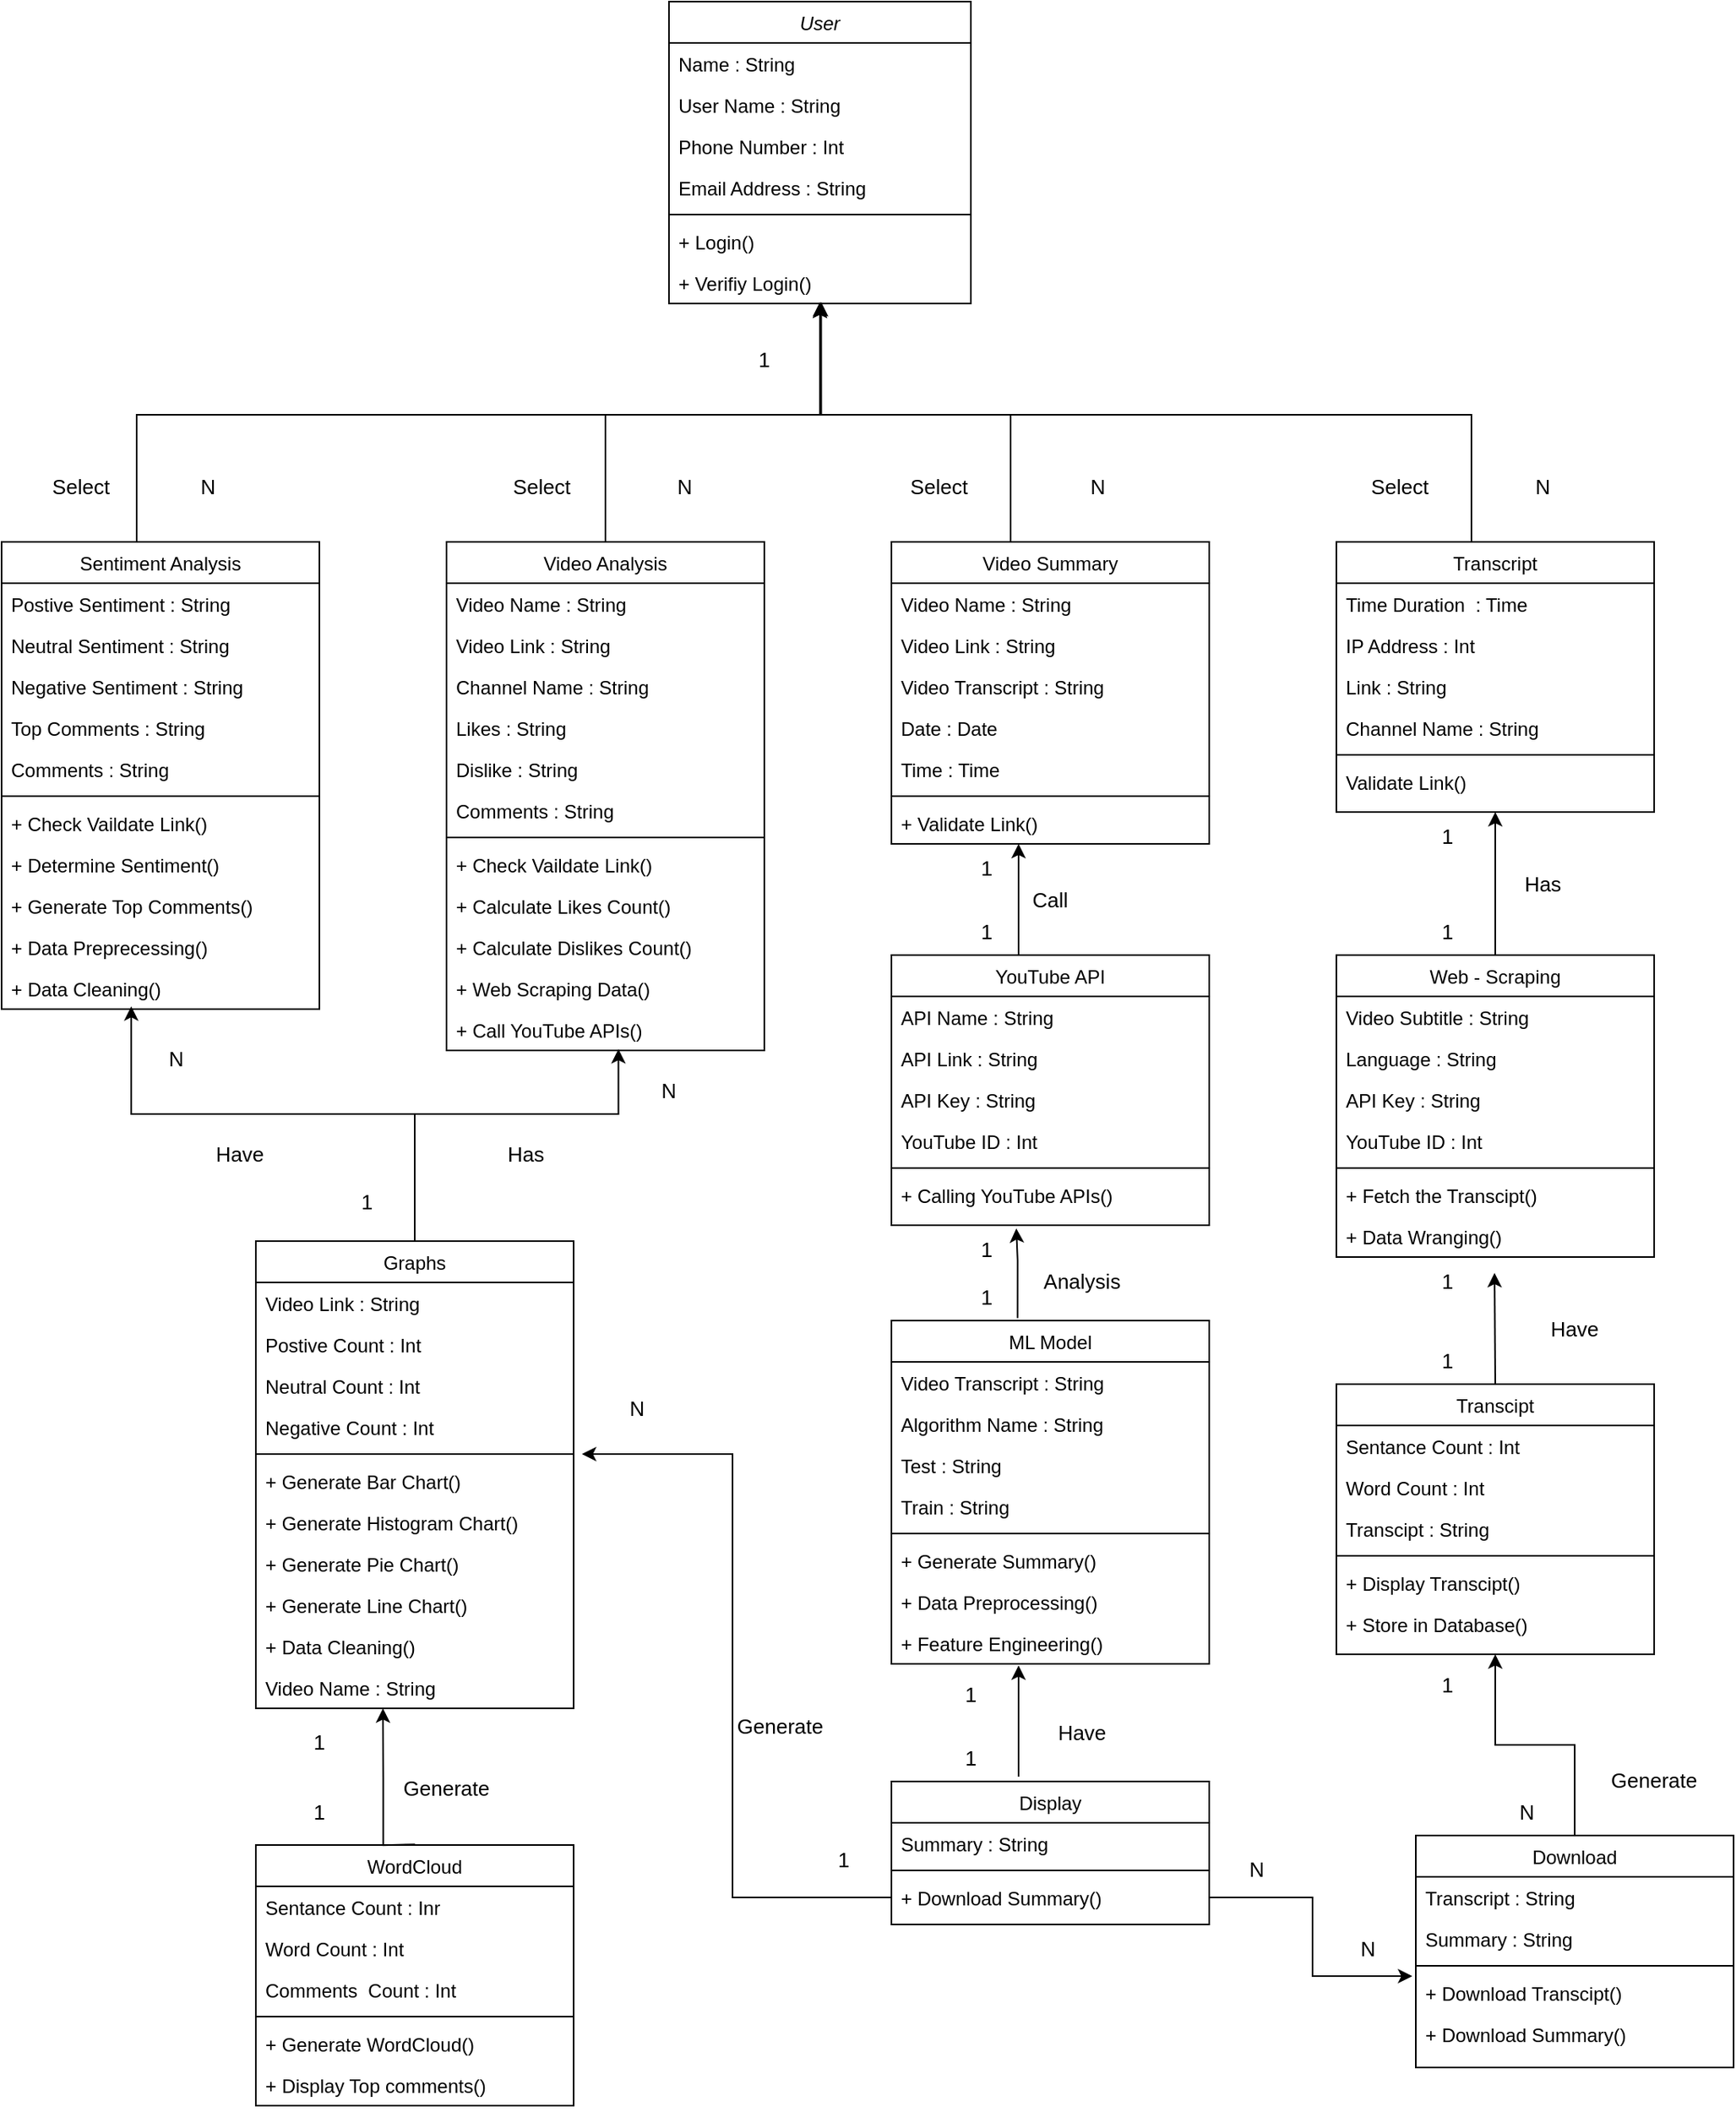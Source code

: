 <mxfile version="22.0.3" type="device">
  <diagram id="C5RBs43oDa-KdzZeNtuy" name="Page-1">
    <mxGraphModel dx="3160" dy="1380" grid="1" gridSize="10" guides="1" tooltips="1" connect="1" arrows="1" fold="1" page="1" pageScale="1" pageWidth="827" pageHeight="1169" math="0" shadow="0">
      <root>
        <mxCell id="WIyWlLk6GJQsqaUBKTNV-0" />
        <mxCell id="WIyWlLk6GJQsqaUBKTNV-1" parent="WIyWlLk6GJQsqaUBKTNV-0" />
        <mxCell id="zkfFHV4jXpPFQw0GAbJ--0" value="User" style="swimlane;fontStyle=2;align=center;verticalAlign=top;childLayout=stackLayout;horizontal=1;startSize=26;horizontalStack=0;resizeParent=1;resizeLast=0;collapsible=1;marginBottom=0;rounded=0;shadow=0;strokeWidth=1;" parent="WIyWlLk6GJQsqaUBKTNV-1" vertex="1">
          <mxGeometry x="300" y="60" width="190" height="190" as="geometry">
            <mxRectangle x="230" y="140" width="160" height="26" as="alternateBounds" />
          </mxGeometry>
        </mxCell>
        <mxCell id="zkfFHV4jXpPFQw0GAbJ--1" value="Name : String" style="text;align=left;verticalAlign=top;spacingLeft=4;spacingRight=4;overflow=hidden;rotatable=0;points=[[0,0.5],[1,0.5]];portConstraint=eastwest;" parent="zkfFHV4jXpPFQw0GAbJ--0" vertex="1">
          <mxGeometry y="26" width="190" height="26" as="geometry" />
        </mxCell>
        <mxCell id="ZAYWfPUHeEwKctY-oBS9-2" value="User Name : String" style="text;align=left;verticalAlign=top;spacingLeft=4;spacingRight=4;overflow=hidden;rotatable=0;points=[[0,0.5],[1,0.5]];portConstraint=eastwest;rounded=0;shadow=0;html=0;" vertex="1" parent="zkfFHV4jXpPFQw0GAbJ--0">
          <mxGeometry y="52" width="190" height="26" as="geometry" />
        </mxCell>
        <mxCell id="zkfFHV4jXpPFQw0GAbJ--2" value="Phone Number : Int" style="text;align=left;verticalAlign=top;spacingLeft=4;spacingRight=4;overflow=hidden;rotatable=0;points=[[0,0.5],[1,0.5]];portConstraint=eastwest;rounded=0;shadow=0;html=0;" parent="zkfFHV4jXpPFQw0GAbJ--0" vertex="1">
          <mxGeometry y="78" width="190" height="26" as="geometry" />
        </mxCell>
        <mxCell id="zkfFHV4jXpPFQw0GAbJ--3" value="Email Address : String" style="text;align=left;verticalAlign=top;spacingLeft=4;spacingRight=4;overflow=hidden;rotatable=0;points=[[0,0.5],[1,0.5]];portConstraint=eastwest;rounded=0;shadow=0;html=0;" parent="zkfFHV4jXpPFQw0GAbJ--0" vertex="1">
          <mxGeometry y="104" width="190" height="26" as="geometry" />
        </mxCell>
        <mxCell id="zkfFHV4jXpPFQw0GAbJ--4" value="" style="line;html=1;strokeWidth=1;align=left;verticalAlign=middle;spacingTop=-1;spacingLeft=3;spacingRight=3;rotatable=0;labelPosition=right;points=[];portConstraint=eastwest;" parent="zkfFHV4jXpPFQw0GAbJ--0" vertex="1">
          <mxGeometry y="130" width="190" height="8" as="geometry" />
        </mxCell>
        <mxCell id="ZAYWfPUHeEwKctY-oBS9-11" value="+ Login()" style="text;align=left;verticalAlign=top;spacingLeft=4;spacingRight=4;overflow=hidden;rotatable=0;points=[[0,0.5],[1,0.5]];portConstraint=eastwest;" vertex="1" parent="zkfFHV4jXpPFQw0GAbJ--0">
          <mxGeometry y="138" width="190" height="26" as="geometry" />
        </mxCell>
        <mxCell id="ZAYWfPUHeEwKctY-oBS9-12" value="+ Verifiy Login()" style="text;align=left;verticalAlign=top;spacingLeft=4;spacingRight=4;overflow=hidden;rotatable=0;points=[[0,0.5],[1,0.5]];portConstraint=eastwest;" vertex="1" parent="zkfFHV4jXpPFQw0GAbJ--0">
          <mxGeometry y="164" width="190" height="26" as="geometry" />
        </mxCell>
        <mxCell id="zkfFHV4jXpPFQw0GAbJ--6" value="Sentiment Analysis" style="swimlane;fontStyle=0;align=center;verticalAlign=top;childLayout=stackLayout;horizontal=1;startSize=26;horizontalStack=0;resizeParent=1;resizeLast=0;collapsible=1;marginBottom=0;rounded=0;shadow=0;strokeWidth=1;" parent="WIyWlLk6GJQsqaUBKTNV-1" vertex="1">
          <mxGeometry x="-120" y="400" width="200" height="294" as="geometry">
            <mxRectangle x="130" y="380" width="160" height="26" as="alternateBounds" />
          </mxGeometry>
        </mxCell>
        <mxCell id="zkfFHV4jXpPFQw0GAbJ--7" value="Postive Sentiment : String" style="text;align=left;verticalAlign=top;spacingLeft=4;spacingRight=4;overflow=hidden;rotatable=0;points=[[0,0.5],[1,0.5]];portConstraint=eastwest;" parent="zkfFHV4jXpPFQw0GAbJ--6" vertex="1">
          <mxGeometry y="26" width="200" height="26" as="geometry" />
        </mxCell>
        <mxCell id="zkfFHV4jXpPFQw0GAbJ--8" value="Neutral Sentiment : String" style="text;align=left;verticalAlign=top;spacingLeft=4;spacingRight=4;overflow=hidden;rotatable=0;points=[[0,0.5],[1,0.5]];portConstraint=eastwest;rounded=0;shadow=0;html=0;" parent="zkfFHV4jXpPFQw0GAbJ--6" vertex="1">
          <mxGeometry y="52" width="200" height="26" as="geometry" />
        </mxCell>
        <mxCell id="ZAYWfPUHeEwKctY-oBS9-28" value="Negative Sentiment : String" style="text;align=left;verticalAlign=top;spacingLeft=4;spacingRight=4;overflow=hidden;rotatable=0;points=[[0,0.5],[1,0.5]];portConstraint=eastwest;rounded=0;shadow=0;html=0;" vertex="1" parent="zkfFHV4jXpPFQw0GAbJ--6">
          <mxGeometry y="78" width="200" height="26" as="geometry" />
        </mxCell>
        <mxCell id="ZAYWfPUHeEwKctY-oBS9-29" value="Top Comments : String" style="text;align=left;verticalAlign=top;spacingLeft=4;spacingRight=4;overflow=hidden;rotatable=0;points=[[0,0.5],[1,0.5]];portConstraint=eastwest;rounded=0;shadow=0;html=0;" vertex="1" parent="zkfFHV4jXpPFQw0GAbJ--6">
          <mxGeometry y="104" width="200" height="26" as="geometry" />
        </mxCell>
        <mxCell id="ZAYWfPUHeEwKctY-oBS9-30" value="Comments : String" style="text;align=left;verticalAlign=top;spacingLeft=4;spacingRight=4;overflow=hidden;rotatable=0;points=[[0,0.5],[1,0.5]];portConstraint=eastwest;rounded=0;shadow=0;html=0;" vertex="1" parent="zkfFHV4jXpPFQw0GAbJ--6">
          <mxGeometry y="130" width="200" height="26" as="geometry" />
        </mxCell>
        <mxCell id="zkfFHV4jXpPFQw0GAbJ--9" value="" style="line;html=1;strokeWidth=1;align=left;verticalAlign=middle;spacingTop=-1;spacingLeft=3;spacingRight=3;rotatable=0;labelPosition=right;points=[];portConstraint=eastwest;" parent="zkfFHV4jXpPFQw0GAbJ--6" vertex="1">
          <mxGeometry y="156" width="200" height="8" as="geometry" />
        </mxCell>
        <mxCell id="zkfFHV4jXpPFQw0GAbJ--10" value="+ Check Vaildate Link()" style="text;align=left;verticalAlign=top;spacingLeft=4;spacingRight=4;overflow=hidden;rotatable=0;points=[[0,0.5],[1,0.5]];portConstraint=eastwest;fontStyle=0" parent="zkfFHV4jXpPFQw0GAbJ--6" vertex="1">
          <mxGeometry y="164" width="200" height="26" as="geometry" />
        </mxCell>
        <mxCell id="zkfFHV4jXpPFQw0GAbJ--11" value="+ Determine Sentiment()" style="text;align=left;verticalAlign=top;spacingLeft=4;spacingRight=4;overflow=hidden;rotatable=0;points=[[0,0.5],[1,0.5]];portConstraint=eastwest;" parent="zkfFHV4jXpPFQw0GAbJ--6" vertex="1">
          <mxGeometry y="190" width="200" height="26" as="geometry" />
        </mxCell>
        <mxCell id="ZAYWfPUHeEwKctY-oBS9-32" value="+ Generate Top Comments()" style="text;align=left;verticalAlign=top;spacingLeft=4;spacingRight=4;overflow=hidden;rotatable=0;points=[[0,0.5],[1,0.5]];portConstraint=eastwest;" vertex="1" parent="zkfFHV4jXpPFQw0GAbJ--6">
          <mxGeometry y="216" width="200" height="26" as="geometry" />
        </mxCell>
        <mxCell id="ZAYWfPUHeEwKctY-oBS9-31" value="+ Data Preprecessing()" style="text;align=left;verticalAlign=top;spacingLeft=4;spacingRight=4;overflow=hidden;rotatable=0;points=[[0,0.5],[1,0.5]];portConstraint=eastwest;" vertex="1" parent="zkfFHV4jXpPFQw0GAbJ--6">
          <mxGeometry y="242" width="200" height="26" as="geometry" />
        </mxCell>
        <mxCell id="ZAYWfPUHeEwKctY-oBS9-33" value="+ Data Cleaning()" style="text;align=left;verticalAlign=top;spacingLeft=4;spacingRight=4;overflow=hidden;rotatable=0;points=[[0,0.5],[1,0.5]];portConstraint=eastwest;" vertex="1" parent="zkfFHV4jXpPFQw0GAbJ--6">
          <mxGeometry y="268" width="200" height="26" as="geometry" />
        </mxCell>
        <mxCell id="zkfFHV4jXpPFQw0GAbJ--13" value="Video Analysis" style="swimlane;fontStyle=0;align=center;verticalAlign=top;childLayout=stackLayout;horizontal=1;startSize=26;horizontalStack=0;resizeParent=1;resizeLast=0;collapsible=1;marginBottom=0;rounded=0;shadow=0;strokeWidth=1;" parent="WIyWlLk6GJQsqaUBKTNV-1" vertex="1">
          <mxGeometry x="160" y="400" width="200" height="320" as="geometry">
            <mxRectangle x="340" y="380" width="170" height="26" as="alternateBounds" />
          </mxGeometry>
        </mxCell>
        <mxCell id="zkfFHV4jXpPFQw0GAbJ--14" value="Video Name : String" style="text;align=left;verticalAlign=top;spacingLeft=4;spacingRight=4;overflow=hidden;rotatable=0;points=[[0,0.5],[1,0.5]];portConstraint=eastwest;" parent="zkfFHV4jXpPFQw0GAbJ--13" vertex="1">
          <mxGeometry y="26" width="200" height="26" as="geometry" />
        </mxCell>
        <mxCell id="ZAYWfPUHeEwKctY-oBS9-64" value="Video Link : String" style="text;align=left;verticalAlign=top;spacingLeft=4;spacingRight=4;overflow=hidden;rotatable=0;points=[[0,0.5],[1,0.5]];portConstraint=eastwest;" vertex="1" parent="zkfFHV4jXpPFQw0GAbJ--13">
          <mxGeometry y="52" width="200" height="26" as="geometry" />
        </mxCell>
        <mxCell id="ZAYWfPUHeEwKctY-oBS9-63" value="Channel Name : String" style="text;align=left;verticalAlign=top;spacingLeft=4;spacingRight=4;overflow=hidden;rotatable=0;points=[[0,0.5],[1,0.5]];portConstraint=eastwest;" vertex="1" parent="zkfFHV4jXpPFQw0GAbJ--13">
          <mxGeometry y="78" width="200" height="26" as="geometry" />
        </mxCell>
        <mxCell id="ZAYWfPUHeEwKctY-oBS9-62" value="Likes : String" style="text;align=left;verticalAlign=top;spacingLeft=4;spacingRight=4;overflow=hidden;rotatable=0;points=[[0,0.5],[1,0.5]];portConstraint=eastwest;" vertex="1" parent="zkfFHV4jXpPFQw0GAbJ--13">
          <mxGeometry y="104" width="200" height="26" as="geometry" />
        </mxCell>
        <mxCell id="ZAYWfPUHeEwKctY-oBS9-66" value="Dislike : String" style="text;align=left;verticalAlign=top;spacingLeft=4;spacingRight=4;overflow=hidden;rotatable=0;points=[[0,0.5],[1,0.5]];portConstraint=eastwest;" vertex="1" parent="zkfFHV4jXpPFQw0GAbJ--13">
          <mxGeometry y="130" width="200" height="26" as="geometry" />
        </mxCell>
        <mxCell id="ZAYWfPUHeEwKctY-oBS9-65" value="Comments : String" style="text;align=left;verticalAlign=top;spacingLeft=4;spacingRight=4;overflow=hidden;rotatable=0;points=[[0,0.5],[1,0.5]];portConstraint=eastwest;" vertex="1" parent="zkfFHV4jXpPFQw0GAbJ--13">
          <mxGeometry y="156" width="200" height="26" as="geometry" />
        </mxCell>
        <mxCell id="zkfFHV4jXpPFQw0GAbJ--15" value="" style="line;html=1;strokeWidth=1;align=left;verticalAlign=middle;spacingTop=-1;spacingLeft=3;spacingRight=3;rotatable=0;labelPosition=right;points=[];portConstraint=eastwest;" parent="zkfFHV4jXpPFQw0GAbJ--13" vertex="1">
          <mxGeometry y="182" width="200" height="8" as="geometry" />
        </mxCell>
        <mxCell id="ZAYWfPUHeEwKctY-oBS9-72" value="+ Check Vaildate Link()" style="text;align=left;verticalAlign=top;spacingLeft=4;spacingRight=4;overflow=hidden;rotatable=0;points=[[0,0.5],[1,0.5]];portConstraint=eastwest;fontStyle=0" vertex="1" parent="zkfFHV4jXpPFQw0GAbJ--13">
          <mxGeometry y="190" width="200" height="26" as="geometry" />
        </mxCell>
        <mxCell id="ZAYWfPUHeEwKctY-oBS9-73" value="+ Calculate Likes Count()" style="text;align=left;verticalAlign=top;spacingLeft=4;spacingRight=4;overflow=hidden;rotatable=0;points=[[0,0.5],[1,0.5]];portConstraint=eastwest;fontStyle=0" vertex="1" parent="zkfFHV4jXpPFQw0GAbJ--13">
          <mxGeometry y="216" width="200" height="26" as="geometry" />
        </mxCell>
        <mxCell id="ZAYWfPUHeEwKctY-oBS9-75" value="+ Calculate Dislikes Count()" style="text;align=left;verticalAlign=top;spacingLeft=4;spacingRight=4;overflow=hidden;rotatable=0;points=[[0,0.5],[1,0.5]];portConstraint=eastwest;fontStyle=0" vertex="1" parent="zkfFHV4jXpPFQw0GAbJ--13">
          <mxGeometry y="242" width="200" height="26" as="geometry" />
        </mxCell>
        <mxCell id="ZAYWfPUHeEwKctY-oBS9-74" value="+ Web Scraping Data()" style="text;align=left;verticalAlign=top;spacingLeft=4;spacingRight=4;overflow=hidden;rotatable=0;points=[[0,0.5],[1,0.5]];portConstraint=eastwest;fontStyle=0" vertex="1" parent="zkfFHV4jXpPFQw0GAbJ--13">
          <mxGeometry y="268" width="200" height="26" as="geometry" />
        </mxCell>
        <mxCell id="ZAYWfPUHeEwKctY-oBS9-76" value="+ Call YouTube APIs()" style="text;align=left;verticalAlign=top;spacingLeft=4;spacingRight=4;overflow=hidden;rotatable=0;points=[[0,0.5],[1,0.5]];portConstraint=eastwest;fontStyle=0" vertex="1" parent="zkfFHV4jXpPFQw0GAbJ--13">
          <mxGeometry y="294" width="200" height="26" as="geometry" />
        </mxCell>
        <mxCell id="ZAYWfPUHeEwKctY-oBS9-78" style="edgeStyle=orthogonalEdgeStyle;rounded=0;orthogonalLoop=1;jettySize=auto;html=1;" edge="1" parent="WIyWlLk6GJQsqaUBKTNV-1">
          <mxGeometry relative="1" as="geometry">
            <mxPoint x="395.0" y="250" as="targetPoint" />
            <mxPoint x="515.014" y="400" as="sourcePoint" />
            <Array as="points">
              <mxPoint x="515" y="320" />
              <mxPoint x="395" y="320" />
            </Array>
          </mxGeometry>
        </mxCell>
        <mxCell id="zkfFHV4jXpPFQw0GAbJ--17" value="Video Summary" style="swimlane;fontStyle=0;align=center;verticalAlign=top;childLayout=stackLayout;horizontal=1;startSize=26;horizontalStack=0;resizeParent=1;resizeLast=0;collapsible=1;marginBottom=0;rounded=0;shadow=0;strokeWidth=1;" parent="WIyWlLk6GJQsqaUBKTNV-1" vertex="1">
          <mxGeometry x="440" y="400" width="200" height="190" as="geometry">
            <mxRectangle x="550" y="140" width="160" height="26" as="alternateBounds" />
          </mxGeometry>
        </mxCell>
        <mxCell id="zkfFHV4jXpPFQw0GAbJ--18" value="Video Name : String" style="text;align=left;verticalAlign=top;spacingLeft=4;spacingRight=4;overflow=hidden;rotatable=0;points=[[0,0.5],[1,0.5]];portConstraint=eastwest;" parent="zkfFHV4jXpPFQw0GAbJ--17" vertex="1">
          <mxGeometry y="26" width="200" height="26" as="geometry" />
        </mxCell>
        <mxCell id="zkfFHV4jXpPFQw0GAbJ--19" value="Video Link : String" style="text;align=left;verticalAlign=top;spacingLeft=4;spacingRight=4;overflow=hidden;rotatable=0;points=[[0,0.5],[1,0.5]];portConstraint=eastwest;rounded=0;shadow=0;html=0;" parent="zkfFHV4jXpPFQw0GAbJ--17" vertex="1">
          <mxGeometry y="52" width="200" height="26" as="geometry" />
        </mxCell>
        <mxCell id="zkfFHV4jXpPFQw0GAbJ--20" value="Video Transcript : String" style="text;align=left;verticalAlign=top;spacingLeft=4;spacingRight=4;overflow=hidden;rotatable=0;points=[[0,0.5],[1,0.5]];portConstraint=eastwest;rounded=0;shadow=0;html=0;" parent="zkfFHV4jXpPFQw0GAbJ--17" vertex="1">
          <mxGeometry y="78" width="200" height="26" as="geometry" />
        </mxCell>
        <mxCell id="zkfFHV4jXpPFQw0GAbJ--21" value="Date : Date" style="text;align=left;verticalAlign=top;spacingLeft=4;spacingRight=4;overflow=hidden;rotatable=0;points=[[0,0.5],[1,0.5]];portConstraint=eastwest;rounded=0;shadow=0;html=0;" parent="zkfFHV4jXpPFQw0GAbJ--17" vertex="1">
          <mxGeometry y="104" width="200" height="26" as="geometry" />
        </mxCell>
        <mxCell id="zkfFHV4jXpPFQw0GAbJ--22" value="Time : Time" style="text;align=left;verticalAlign=top;spacingLeft=4;spacingRight=4;overflow=hidden;rotatable=0;points=[[0,0.5],[1,0.5]];portConstraint=eastwest;rounded=0;shadow=0;html=0;" parent="zkfFHV4jXpPFQw0GAbJ--17" vertex="1">
          <mxGeometry y="130" width="200" height="26" as="geometry" />
        </mxCell>
        <mxCell id="zkfFHV4jXpPFQw0GAbJ--23" value="" style="line;html=1;strokeWidth=1;align=left;verticalAlign=middle;spacingTop=-1;spacingLeft=3;spacingRight=3;rotatable=0;labelPosition=right;points=[];portConstraint=eastwest;" parent="zkfFHV4jXpPFQw0GAbJ--17" vertex="1">
          <mxGeometry y="156" width="200" height="8" as="geometry" />
        </mxCell>
        <mxCell id="zkfFHV4jXpPFQw0GAbJ--24" value="+ Validate Link()" style="text;align=left;verticalAlign=top;spacingLeft=4;spacingRight=4;overflow=hidden;rotatable=0;points=[[0,0.5],[1,0.5]];portConstraint=eastwest;" parent="zkfFHV4jXpPFQw0GAbJ--17" vertex="1">
          <mxGeometry y="164" width="200" height="26" as="geometry" />
        </mxCell>
        <mxCell id="ZAYWfPUHeEwKctY-oBS9-27" style="edgeStyle=orthogonalEdgeStyle;rounded=0;orthogonalLoop=1;jettySize=auto;html=1;exitX=0.5;exitY=0;exitDx=0;exitDy=0;" edge="1" parent="WIyWlLk6GJQsqaUBKTNV-1">
          <mxGeometry relative="1" as="geometry">
            <mxPoint x="395" y="249" as="targetPoint" />
            <mxPoint x="805" y="400" as="sourcePoint" />
            <Array as="points">
              <mxPoint x="805" y="320" />
              <mxPoint x="395" y="320" />
            </Array>
          </mxGeometry>
        </mxCell>
        <mxCell id="ZAYWfPUHeEwKctY-oBS9-13" value="Transcript" style="swimlane;fontStyle=0;align=center;verticalAlign=top;childLayout=stackLayout;horizontal=1;startSize=26;horizontalStack=0;resizeParent=1;resizeLast=0;collapsible=1;marginBottom=0;rounded=0;shadow=0;strokeWidth=1;" vertex="1" parent="WIyWlLk6GJQsqaUBKTNV-1">
          <mxGeometry x="720" y="400" width="200" height="170" as="geometry">
            <mxRectangle x="550" y="140" width="160" height="26" as="alternateBounds" />
          </mxGeometry>
        </mxCell>
        <mxCell id="ZAYWfPUHeEwKctY-oBS9-14" value="Time Duration  : Time" style="text;align=left;verticalAlign=top;spacingLeft=4;spacingRight=4;overflow=hidden;rotatable=0;points=[[0,0.5],[1,0.5]];portConstraint=eastwest;" vertex="1" parent="ZAYWfPUHeEwKctY-oBS9-13">
          <mxGeometry y="26" width="200" height="26" as="geometry" />
        </mxCell>
        <mxCell id="ZAYWfPUHeEwKctY-oBS9-15" value="IP Address : Int" style="text;align=left;verticalAlign=top;spacingLeft=4;spacingRight=4;overflow=hidden;rotatable=0;points=[[0,0.5],[1,0.5]];portConstraint=eastwest;rounded=0;shadow=0;html=0;" vertex="1" parent="ZAYWfPUHeEwKctY-oBS9-13">
          <mxGeometry y="52" width="200" height="26" as="geometry" />
        </mxCell>
        <mxCell id="ZAYWfPUHeEwKctY-oBS9-16" value="Link : String" style="text;align=left;verticalAlign=top;spacingLeft=4;spacingRight=4;overflow=hidden;rotatable=0;points=[[0,0.5],[1,0.5]];portConstraint=eastwest;rounded=0;shadow=0;html=0;" vertex="1" parent="ZAYWfPUHeEwKctY-oBS9-13">
          <mxGeometry y="78" width="200" height="26" as="geometry" />
        </mxCell>
        <mxCell id="ZAYWfPUHeEwKctY-oBS9-17" value="Channel Name : String" style="text;align=left;verticalAlign=top;spacingLeft=4;spacingRight=4;overflow=hidden;rotatable=0;points=[[0,0.5],[1,0.5]];portConstraint=eastwest;rounded=0;shadow=0;html=0;" vertex="1" parent="ZAYWfPUHeEwKctY-oBS9-13">
          <mxGeometry y="104" width="200" height="26" as="geometry" />
        </mxCell>
        <mxCell id="ZAYWfPUHeEwKctY-oBS9-19" value="" style="line;html=1;strokeWidth=1;align=left;verticalAlign=middle;spacingTop=-1;spacingLeft=3;spacingRight=3;rotatable=0;labelPosition=right;points=[];portConstraint=eastwest;" vertex="1" parent="ZAYWfPUHeEwKctY-oBS9-13">
          <mxGeometry y="130" width="200" height="8" as="geometry" />
        </mxCell>
        <mxCell id="ZAYWfPUHeEwKctY-oBS9-20" value="Validate Link()" style="text;align=left;verticalAlign=top;spacingLeft=4;spacingRight=4;overflow=hidden;rotatable=0;points=[[0,0.5],[1,0.5]];portConstraint=eastwest;" vertex="1" parent="ZAYWfPUHeEwKctY-oBS9-13">
          <mxGeometry y="138" width="200" height="26" as="geometry" />
        </mxCell>
        <mxCell id="ZAYWfPUHeEwKctY-oBS9-24" style="edgeStyle=orthogonalEdgeStyle;rounded=0;orthogonalLoop=1;jettySize=auto;html=1;exitX=0.5;exitY=0;exitDx=0;exitDy=0;entryX=0.55;entryY=1.125;entryDx=0;entryDy=0;entryPerimeter=0;" edge="1" parent="WIyWlLk6GJQsqaUBKTNV-1">
          <mxGeometry relative="1" as="geometry">
            <mxPoint x="-15" y="400" as="sourcePoint" />
            <mxPoint x="395.04" y="250" as="targetPoint" />
            <Array as="points">
              <mxPoint x="-35" y="320" />
              <mxPoint x="395" y="320" />
            </Array>
          </mxGeometry>
        </mxCell>
        <mxCell id="ZAYWfPUHeEwKctY-oBS9-25" style="edgeStyle=orthogonalEdgeStyle;rounded=0;orthogonalLoop=1;jettySize=auto;html=1;exitX=0.5;exitY=0;exitDx=0;exitDy=0;entryX=0.504;entryY=0.962;entryDx=0;entryDy=0;entryPerimeter=0;" edge="1" parent="WIyWlLk6GJQsqaUBKTNV-1" source="zkfFHV4jXpPFQw0GAbJ--13" target="ZAYWfPUHeEwKctY-oBS9-12">
          <mxGeometry relative="1" as="geometry">
            <Array as="points">
              <mxPoint x="240" y="320" />
              <mxPoint x="391" y="320" />
            </Array>
          </mxGeometry>
        </mxCell>
        <mxCell id="ZAYWfPUHeEwKctY-oBS9-34" value="Graphs" style="swimlane;fontStyle=0;align=center;verticalAlign=top;childLayout=stackLayout;horizontal=1;startSize=26;horizontalStack=0;resizeParent=1;resizeLast=0;collapsible=1;marginBottom=0;rounded=0;shadow=0;strokeWidth=1;" vertex="1" parent="WIyWlLk6GJQsqaUBKTNV-1">
          <mxGeometry x="40" y="840" width="200" height="294" as="geometry">
            <mxRectangle x="130" y="380" width="160" height="26" as="alternateBounds" />
          </mxGeometry>
        </mxCell>
        <mxCell id="ZAYWfPUHeEwKctY-oBS9-36" value="Video Link : String" style="text;align=left;verticalAlign=top;spacingLeft=4;spacingRight=4;overflow=hidden;rotatable=0;points=[[0,0.5],[1,0.5]];portConstraint=eastwest;rounded=0;shadow=0;html=0;" vertex="1" parent="ZAYWfPUHeEwKctY-oBS9-34">
          <mxGeometry y="26" width="200" height="26" as="geometry" />
        </mxCell>
        <mxCell id="ZAYWfPUHeEwKctY-oBS9-37" value="Postive Count : Int" style="text;align=left;verticalAlign=top;spacingLeft=4;spacingRight=4;overflow=hidden;rotatable=0;points=[[0,0.5],[1,0.5]];portConstraint=eastwest;rounded=0;shadow=0;html=0;" vertex="1" parent="ZAYWfPUHeEwKctY-oBS9-34">
          <mxGeometry y="52" width="200" height="26" as="geometry" />
        </mxCell>
        <mxCell id="ZAYWfPUHeEwKctY-oBS9-38" value="Neutral Count : Int" style="text;align=left;verticalAlign=top;spacingLeft=4;spacingRight=4;overflow=hidden;rotatable=0;points=[[0,0.5],[1,0.5]];portConstraint=eastwest;rounded=0;shadow=0;html=0;" vertex="1" parent="ZAYWfPUHeEwKctY-oBS9-34">
          <mxGeometry y="78" width="200" height="26" as="geometry" />
        </mxCell>
        <mxCell id="ZAYWfPUHeEwKctY-oBS9-39" value="Negative Count : Int" style="text;align=left;verticalAlign=top;spacingLeft=4;spacingRight=4;overflow=hidden;rotatable=0;points=[[0,0.5],[1,0.5]];portConstraint=eastwest;rounded=0;shadow=0;html=0;" vertex="1" parent="ZAYWfPUHeEwKctY-oBS9-34">
          <mxGeometry y="104" width="200" height="26" as="geometry" />
        </mxCell>
        <mxCell id="ZAYWfPUHeEwKctY-oBS9-40" value="" style="line;html=1;strokeWidth=1;align=left;verticalAlign=middle;spacingTop=-1;spacingLeft=3;spacingRight=3;rotatable=0;labelPosition=right;points=[];portConstraint=eastwest;" vertex="1" parent="ZAYWfPUHeEwKctY-oBS9-34">
          <mxGeometry y="130" width="200" height="8" as="geometry" />
        </mxCell>
        <mxCell id="ZAYWfPUHeEwKctY-oBS9-41" value="+ Generate Bar Chart()" style="text;align=left;verticalAlign=top;spacingLeft=4;spacingRight=4;overflow=hidden;rotatable=0;points=[[0,0.5],[1,0.5]];portConstraint=eastwest;fontStyle=0" vertex="1" parent="ZAYWfPUHeEwKctY-oBS9-34">
          <mxGeometry y="138" width="200" height="26" as="geometry" />
        </mxCell>
        <mxCell id="ZAYWfPUHeEwKctY-oBS9-42" value="+ Generate Histogram Chart()" style="text;align=left;verticalAlign=top;spacingLeft=4;spacingRight=4;overflow=hidden;rotatable=0;points=[[0,0.5],[1,0.5]];portConstraint=eastwest;" vertex="1" parent="ZAYWfPUHeEwKctY-oBS9-34">
          <mxGeometry y="164" width="200" height="26" as="geometry" />
        </mxCell>
        <mxCell id="ZAYWfPUHeEwKctY-oBS9-43" value="+ Generate Pie Chart()" style="text;align=left;verticalAlign=top;spacingLeft=4;spacingRight=4;overflow=hidden;rotatable=0;points=[[0,0.5],[1,0.5]];portConstraint=eastwest;" vertex="1" parent="ZAYWfPUHeEwKctY-oBS9-34">
          <mxGeometry y="190" width="200" height="26" as="geometry" />
        </mxCell>
        <mxCell id="ZAYWfPUHeEwKctY-oBS9-44" value="+ Generate Line Chart()" style="text;align=left;verticalAlign=top;spacingLeft=4;spacingRight=4;overflow=hidden;rotatable=0;points=[[0,0.5],[1,0.5]];portConstraint=eastwest;" vertex="1" parent="ZAYWfPUHeEwKctY-oBS9-34">
          <mxGeometry y="216" width="200" height="26" as="geometry" />
        </mxCell>
        <mxCell id="ZAYWfPUHeEwKctY-oBS9-45" value="+ Data Cleaning()" style="text;align=left;verticalAlign=top;spacingLeft=4;spacingRight=4;overflow=hidden;rotatable=0;points=[[0,0.5],[1,0.5]];portConstraint=eastwest;" vertex="1" parent="ZAYWfPUHeEwKctY-oBS9-34">
          <mxGeometry y="242" width="200" height="26" as="geometry" />
        </mxCell>
        <mxCell id="ZAYWfPUHeEwKctY-oBS9-35" value="Video Name : String" style="text;align=left;verticalAlign=top;spacingLeft=4;spacingRight=4;overflow=hidden;rotatable=0;points=[[0,0.5],[1,0.5]];portConstraint=eastwest;" vertex="1" parent="ZAYWfPUHeEwKctY-oBS9-34">
          <mxGeometry y="268" width="200" height="26" as="geometry" />
        </mxCell>
        <mxCell id="ZAYWfPUHeEwKctY-oBS9-46" style="edgeStyle=orthogonalEdgeStyle;rounded=0;orthogonalLoop=1;jettySize=auto;html=1;entryX=0.408;entryY=0.971;entryDx=0;entryDy=0;entryPerimeter=0;exitX=0.5;exitY=0;exitDx=0;exitDy=0;" edge="1" parent="WIyWlLk6GJQsqaUBKTNV-1" source="ZAYWfPUHeEwKctY-oBS9-34">
          <mxGeometry relative="1" as="geometry">
            <mxPoint x="130" y="760" as="sourcePoint" />
            <mxPoint x="-38.4" y="692.246" as="targetPoint" />
            <Array as="points">
              <mxPoint x="140" y="760" />
              <mxPoint x="-38" y="760" />
            </Array>
          </mxGeometry>
        </mxCell>
        <mxCell id="ZAYWfPUHeEwKctY-oBS9-47" value="WordCloud" style="swimlane;fontStyle=0;align=center;verticalAlign=top;childLayout=stackLayout;horizontal=1;startSize=26;horizontalStack=0;resizeParent=1;resizeLast=0;collapsible=1;marginBottom=0;rounded=0;shadow=0;strokeWidth=1;" vertex="1" parent="WIyWlLk6GJQsqaUBKTNV-1">
          <mxGeometry x="40" y="1220" width="200" height="164" as="geometry">
            <mxRectangle x="130" y="380" width="160" height="26" as="alternateBounds" />
          </mxGeometry>
        </mxCell>
        <mxCell id="ZAYWfPUHeEwKctY-oBS9-48" value="Sentance Count : Inr" style="text;align=left;verticalAlign=top;spacingLeft=4;spacingRight=4;overflow=hidden;rotatable=0;points=[[0,0.5],[1,0.5]];portConstraint=eastwest;" vertex="1" parent="ZAYWfPUHeEwKctY-oBS9-47">
          <mxGeometry y="26" width="200" height="26" as="geometry" />
        </mxCell>
        <mxCell id="ZAYWfPUHeEwKctY-oBS9-49" value="Word Count : Int" style="text;align=left;verticalAlign=top;spacingLeft=4;spacingRight=4;overflow=hidden;rotatable=0;points=[[0,0.5],[1,0.5]];portConstraint=eastwest;rounded=0;shadow=0;html=0;" vertex="1" parent="ZAYWfPUHeEwKctY-oBS9-47">
          <mxGeometry y="52" width="200" height="26" as="geometry" />
        </mxCell>
        <mxCell id="ZAYWfPUHeEwKctY-oBS9-50" value="Comments  Count : Int" style="text;align=left;verticalAlign=top;spacingLeft=4;spacingRight=4;overflow=hidden;rotatable=0;points=[[0,0.5],[1,0.5]];portConstraint=eastwest;rounded=0;shadow=0;html=0;" vertex="1" parent="ZAYWfPUHeEwKctY-oBS9-47">
          <mxGeometry y="78" width="200" height="26" as="geometry" />
        </mxCell>
        <mxCell id="ZAYWfPUHeEwKctY-oBS9-53" value="" style="line;html=1;strokeWidth=1;align=left;verticalAlign=middle;spacingTop=-1;spacingLeft=3;spacingRight=3;rotatable=0;labelPosition=right;points=[];portConstraint=eastwest;" vertex="1" parent="ZAYWfPUHeEwKctY-oBS9-47">
          <mxGeometry y="104" width="200" height="8" as="geometry" />
        </mxCell>
        <mxCell id="ZAYWfPUHeEwKctY-oBS9-54" value="+ Generate WordCloud()" style="text;align=left;verticalAlign=top;spacingLeft=4;spacingRight=4;overflow=hidden;rotatable=0;points=[[0,0.5],[1,0.5]];portConstraint=eastwest;fontStyle=0" vertex="1" parent="ZAYWfPUHeEwKctY-oBS9-47">
          <mxGeometry y="112" width="200" height="26" as="geometry" />
        </mxCell>
        <mxCell id="ZAYWfPUHeEwKctY-oBS9-55" value="+ Display Top comments()" style="text;align=left;verticalAlign=top;spacingLeft=4;spacingRight=4;overflow=hidden;rotatable=0;points=[[0,0.5],[1,0.5]];portConstraint=eastwest;" vertex="1" parent="ZAYWfPUHeEwKctY-oBS9-47">
          <mxGeometry y="138" width="200" height="26" as="geometry" />
        </mxCell>
        <mxCell id="ZAYWfPUHeEwKctY-oBS9-61" style="edgeStyle=orthogonalEdgeStyle;rounded=0;orthogonalLoop=1;jettySize=auto;html=1;entryX=0.399;entryY=1.015;entryDx=0;entryDy=0;entryPerimeter=0;" edge="1" parent="WIyWlLk6GJQsqaUBKTNV-1">
          <mxGeometry relative="1" as="geometry">
            <mxPoint x="140.2" y="1219.61" as="sourcePoint" />
            <mxPoint x="120.0" y="1134" as="targetPoint" />
          </mxGeometry>
        </mxCell>
        <mxCell id="ZAYWfPUHeEwKctY-oBS9-77" style="edgeStyle=orthogonalEdgeStyle;rounded=0;orthogonalLoop=1;jettySize=auto;html=1;entryX=0.541;entryY=0.967;entryDx=0;entryDy=0;entryPerimeter=0;" edge="1" parent="WIyWlLk6GJQsqaUBKTNV-1" source="ZAYWfPUHeEwKctY-oBS9-34" target="ZAYWfPUHeEwKctY-oBS9-76">
          <mxGeometry relative="1" as="geometry">
            <Array as="points">
              <mxPoint x="140" y="760" />
              <mxPoint x="268" y="760" />
            </Array>
          </mxGeometry>
        </mxCell>
        <mxCell id="ZAYWfPUHeEwKctY-oBS9-88" style="edgeStyle=orthogonalEdgeStyle;rounded=0;orthogonalLoop=1;jettySize=auto;html=1;" edge="1" parent="WIyWlLk6GJQsqaUBKTNV-1">
          <mxGeometry relative="1" as="geometry">
            <mxPoint x="520" y="590" as="targetPoint" />
            <mxPoint x="520" y="660" as="sourcePoint" />
          </mxGeometry>
        </mxCell>
        <mxCell id="ZAYWfPUHeEwKctY-oBS9-79" value="YouTube API" style="swimlane;fontStyle=0;align=center;verticalAlign=top;childLayout=stackLayout;horizontal=1;startSize=26;horizontalStack=0;resizeParent=1;resizeLast=0;collapsible=1;marginBottom=0;rounded=0;shadow=0;strokeWidth=1;" vertex="1" parent="WIyWlLk6GJQsqaUBKTNV-1">
          <mxGeometry x="440" y="660" width="200" height="170" as="geometry">
            <mxRectangle x="550" y="140" width="160" height="26" as="alternateBounds" />
          </mxGeometry>
        </mxCell>
        <mxCell id="ZAYWfPUHeEwKctY-oBS9-80" value="API Name : String" style="text;align=left;verticalAlign=top;spacingLeft=4;spacingRight=4;overflow=hidden;rotatable=0;points=[[0,0.5],[1,0.5]];portConstraint=eastwest;" vertex="1" parent="ZAYWfPUHeEwKctY-oBS9-79">
          <mxGeometry y="26" width="200" height="26" as="geometry" />
        </mxCell>
        <mxCell id="ZAYWfPUHeEwKctY-oBS9-81" value="API Link : String" style="text;align=left;verticalAlign=top;spacingLeft=4;spacingRight=4;overflow=hidden;rotatable=0;points=[[0,0.5],[1,0.5]];portConstraint=eastwest;rounded=0;shadow=0;html=0;" vertex="1" parent="ZAYWfPUHeEwKctY-oBS9-79">
          <mxGeometry y="52" width="200" height="26" as="geometry" />
        </mxCell>
        <mxCell id="ZAYWfPUHeEwKctY-oBS9-82" value="API Key : String" style="text;align=left;verticalAlign=top;spacingLeft=4;spacingRight=4;overflow=hidden;rotatable=0;points=[[0,0.5],[1,0.5]];portConstraint=eastwest;rounded=0;shadow=0;html=0;" vertex="1" parent="ZAYWfPUHeEwKctY-oBS9-79">
          <mxGeometry y="78" width="200" height="26" as="geometry" />
        </mxCell>
        <mxCell id="ZAYWfPUHeEwKctY-oBS9-83" value="YouTube ID : Int" style="text;align=left;verticalAlign=top;spacingLeft=4;spacingRight=4;overflow=hidden;rotatable=0;points=[[0,0.5],[1,0.5]];portConstraint=eastwest;rounded=0;shadow=0;html=0;" vertex="1" parent="ZAYWfPUHeEwKctY-oBS9-79">
          <mxGeometry y="104" width="200" height="26" as="geometry" />
        </mxCell>
        <mxCell id="ZAYWfPUHeEwKctY-oBS9-85" value="" style="line;html=1;strokeWidth=1;align=left;verticalAlign=middle;spacingTop=-1;spacingLeft=3;spacingRight=3;rotatable=0;labelPosition=right;points=[];portConstraint=eastwest;" vertex="1" parent="ZAYWfPUHeEwKctY-oBS9-79">
          <mxGeometry y="130" width="200" height="8" as="geometry" />
        </mxCell>
        <mxCell id="ZAYWfPUHeEwKctY-oBS9-86" value="+ Calling YouTube APIs()" style="text;align=left;verticalAlign=top;spacingLeft=4;spacingRight=4;overflow=hidden;rotatable=0;points=[[0,0.5],[1,0.5]];portConstraint=eastwest;" vertex="1" parent="ZAYWfPUHeEwKctY-oBS9-79">
          <mxGeometry y="138" width="200" height="26" as="geometry" />
        </mxCell>
        <mxCell id="ZAYWfPUHeEwKctY-oBS9-108" style="edgeStyle=orthogonalEdgeStyle;rounded=0;orthogonalLoop=1;jettySize=auto;html=1;exitX=0.496;exitY=-0.017;exitDx=0;exitDy=0;exitPerimeter=0;" edge="1" parent="WIyWlLk6GJQsqaUBKTNV-1">
          <mxGeometry relative="1" as="geometry">
            <mxPoint x="518.579" y="832" as="targetPoint" />
            <mxPoint x="519.36" y="888.328" as="sourcePoint" />
            <Array as="points">
              <mxPoint x="519" y="852" />
              <mxPoint x="519" y="852" />
            </Array>
          </mxGeometry>
        </mxCell>
        <mxCell id="ZAYWfPUHeEwKctY-oBS9-90" value="ML Model" style="swimlane;fontStyle=0;align=center;verticalAlign=top;childLayout=stackLayout;horizontal=1;startSize=26;horizontalStack=0;resizeParent=1;resizeLast=0;collapsible=1;marginBottom=0;rounded=0;shadow=0;strokeWidth=1;" vertex="1" parent="WIyWlLk6GJQsqaUBKTNV-1">
          <mxGeometry x="440" y="890" width="200" height="216" as="geometry">
            <mxRectangle x="550" y="140" width="160" height="26" as="alternateBounds" />
          </mxGeometry>
        </mxCell>
        <mxCell id="ZAYWfPUHeEwKctY-oBS9-91" value="Video Transcript : String" style="text;align=left;verticalAlign=top;spacingLeft=4;spacingRight=4;overflow=hidden;rotatable=0;points=[[0,0.5],[1,0.5]];portConstraint=eastwest;" vertex="1" parent="ZAYWfPUHeEwKctY-oBS9-90">
          <mxGeometry y="26" width="200" height="26" as="geometry" />
        </mxCell>
        <mxCell id="ZAYWfPUHeEwKctY-oBS9-92" value="Algorithm Name : String" style="text;align=left;verticalAlign=top;spacingLeft=4;spacingRight=4;overflow=hidden;rotatable=0;points=[[0,0.5],[1,0.5]];portConstraint=eastwest;rounded=0;shadow=0;html=0;" vertex="1" parent="ZAYWfPUHeEwKctY-oBS9-90">
          <mxGeometry y="52" width="200" height="26" as="geometry" />
        </mxCell>
        <mxCell id="ZAYWfPUHeEwKctY-oBS9-93" value="Test : String" style="text;align=left;verticalAlign=top;spacingLeft=4;spacingRight=4;overflow=hidden;rotatable=0;points=[[0,0.5],[1,0.5]];portConstraint=eastwest;rounded=0;shadow=0;html=0;" vertex="1" parent="ZAYWfPUHeEwKctY-oBS9-90">
          <mxGeometry y="78" width="200" height="26" as="geometry" />
        </mxCell>
        <mxCell id="ZAYWfPUHeEwKctY-oBS9-94" value="Train : String" style="text;align=left;verticalAlign=top;spacingLeft=4;spacingRight=4;overflow=hidden;rotatable=0;points=[[0,0.5],[1,0.5]];portConstraint=eastwest;rounded=0;shadow=0;html=0;" vertex="1" parent="ZAYWfPUHeEwKctY-oBS9-90">
          <mxGeometry y="104" width="200" height="26" as="geometry" />
        </mxCell>
        <mxCell id="ZAYWfPUHeEwKctY-oBS9-95" value="" style="line;html=1;strokeWidth=1;align=left;verticalAlign=middle;spacingTop=-1;spacingLeft=3;spacingRight=3;rotatable=0;labelPosition=right;points=[];portConstraint=eastwest;" vertex="1" parent="ZAYWfPUHeEwKctY-oBS9-90">
          <mxGeometry y="130" width="200" height="8" as="geometry" />
        </mxCell>
        <mxCell id="ZAYWfPUHeEwKctY-oBS9-96" value="+ Generate Summary()" style="text;align=left;verticalAlign=top;spacingLeft=4;spacingRight=4;overflow=hidden;rotatable=0;points=[[0,0.5],[1,0.5]];portConstraint=eastwest;" vertex="1" parent="ZAYWfPUHeEwKctY-oBS9-90">
          <mxGeometry y="138" width="200" height="26" as="geometry" />
        </mxCell>
        <mxCell id="ZAYWfPUHeEwKctY-oBS9-98" value="+ Data Preprocessing()" style="text;align=left;verticalAlign=top;spacingLeft=4;spacingRight=4;overflow=hidden;rotatable=0;points=[[0,0.5],[1,0.5]];portConstraint=eastwest;" vertex="1" parent="ZAYWfPUHeEwKctY-oBS9-90">
          <mxGeometry y="164" width="200" height="26" as="geometry" />
        </mxCell>
        <mxCell id="ZAYWfPUHeEwKctY-oBS9-97" value="+ Feature Engineering()" style="text;align=left;verticalAlign=top;spacingLeft=4;spacingRight=4;overflow=hidden;rotatable=0;points=[[0,0.5],[1,0.5]];portConstraint=eastwest;" vertex="1" parent="ZAYWfPUHeEwKctY-oBS9-90">
          <mxGeometry y="190" width="200" height="26" as="geometry" />
        </mxCell>
        <mxCell id="ZAYWfPUHeEwKctY-oBS9-109" style="edgeStyle=orthogonalEdgeStyle;rounded=0;orthogonalLoop=1;jettySize=auto;html=1;" edge="1" parent="WIyWlLk6GJQsqaUBKTNV-1">
          <mxGeometry relative="1" as="geometry">
            <mxPoint x="520.0" y="1107" as="targetPoint" />
            <mxPoint x="520.0" y="1177" as="sourcePoint" />
          </mxGeometry>
        </mxCell>
        <mxCell id="ZAYWfPUHeEwKctY-oBS9-99" value="Display" style="swimlane;fontStyle=0;align=center;verticalAlign=top;childLayout=stackLayout;horizontal=1;startSize=26;horizontalStack=0;resizeParent=1;resizeLast=0;collapsible=1;marginBottom=0;rounded=0;shadow=0;strokeWidth=1;" vertex="1" parent="WIyWlLk6GJQsqaUBKTNV-1">
          <mxGeometry x="440" y="1180" width="200" height="90" as="geometry">
            <mxRectangle x="550" y="140" width="160" height="26" as="alternateBounds" />
          </mxGeometry>
        </mxCell>
        <mxCell id="ZAYWfPUHeEwKctY-oBS9-100" value="Summary : String" style="text;align=left;verticalAlign=top;spacingLeft=4;spacingRight=4;overflow=hidden;rotatable=0;points=[[0,0.5],[1,0.5]];portConstraint=eastwest;" vertex="1" parent="ZAYWfPUHeEwKctY-oBS9-99">
          <mxGeometry y="26" width="200" height="26" as="geometry" />
        </mxCell>
        <mxCell id="ZAYWfPUHeEwKctY-oBS9-104" value="" style="line;html=1;strokeWidth=1;align=left;verticalAlign=middle;spacingTop=-1;spacingLeft=3;spacingRight=3;rotatable=0;labelPosition=right;points=[];portConstraint=eastwest;" vertex="1" parent="ZAYWfPUHeEwKctY-oBS9-99">
          <mxGeometry y="52" width="200" height="8" as="geometry" />
        </mxCell>
        <mxCell id="ZAYWfPUHeEwKctY-oBS9-105" value="+ Download Summary()" style="text;align=left;verticalAlign=top;spacingLeft=4;spacingRight=4;overflow=hidden;rotatable=0;points=[[0,0.5],[1,0.5]];portConstraint=eastwest;" vertex="1" parent="ZAYWfPUHeEwKctY-oBS9-99">
          <mxGeometry y="60" width="200" height="26" as="geometry" />
        </mxCell>
        <mxCell id="ZAYWfPUHeEwKctY-oBS9-110" style="edgeStyle=orthogonalEdgeStyle;rounded=0;orthogonalLoop=1;jettySize=auto;html=1;entryX=1.026;entryY=1.154;entryDx=0;entryDy=0;entryPerimeter=0;" edge="1" parent="WIyWlLk6GJQsqaUBKTNV-1" source="ZAYWfPUHeEwKctY-oBS9-105" target="ZAYWfPUHeEwKctY-oBS9-39">
          <mxGeometry relative="1" as="geometry" />
        </mxCell>
        <mxCell id="ZAYWfPUHeEwKctY-oBS9-137" style="edgeStyle=orthogonalEdgeStyle;rounded=0;orthogonalLoop=1;jettySize=auto;html=1;entryX=0.5;entryY=1;entryDx=0;entryDy=0;" edge="1" parent="WIyWlLk6GJQsqaUBKTNV-1" source="ZAYWfPUHeEwKctY-oBS9-111" target="ZAYWfPUHeEwKctY-oBS9-13">
          <mxGeometry relative="1" as="geometry" />
        </mxCell>
        <mxCell id="ZAYWfPUHeEwKctY-oBS9-111" value="Web - Scraping" style="swimlane;fontStyle=0;align=center;verticalAlign=top;childLayout=stackLayout;horizontal=1;startSize=26;horizontalStack=0;resizeParent=1;resizeLast=0;collapsible=1;marginBottom=0;rounded=0;shadow=0;strokeWidth=1;" vertex="1" parent="WIyWlLk6GJQsqaUBKTNV-1">
          <mxGeometry x="720" y="660" width="200" height="190" as="geometry">
            <mxRectangle x="550" y="140" width="160" height="26" as="alternateBounds" />
          </mxGeometry>
        </mxCell>
        <mxCell id="ZAYWfPUHeEwKctY-oBS9-112" value="Video Subtitle : String" style="text;align=left;verticalAlign=top;spacingLeft=4;spacingRight=4;overflow=hidden;rotatable=0;points=[[0,0.5],[1,0.5]];portConstraint=eastwest;" vertex="1" parent="ZAYWfPUHeEwKctY-oBS9-111">
          <mxGeometry y="26" width="200" height="26" as="geometry" />
        </mxCell>
        <mxCell id="ZAYWfPUHeEwKctY-oBS9-113" value="Language : String" style="text;align=left;verticalAlign=top;spacingLeft=4;spacingRight=4;overflow=hidden;rotatable=0;points=[[0,0.5],[1,0.5]];portConstraint=eastwest;rounded=0;shadow=0;html=0;" vertex="1" parent="ZAYWfPUHeEwKctY-oBS9-111">
          <mxGeometry y="52" width="200" height="26" as="geometry" />
        </mxCell>
        <mxCell id="ZAYWfPUHeEwKctY-oBS9-114" value="API Key : String" style="text;align=left;verticalAlign=top;spacingLeft=4;spacingRight=4;overflow=hidden;rotatable=0;points=[[0,0.5],[1,0.5]];portConstraint=eastwest;rounded=0;shadow=0;html=0;" vertex="1" parent="ZAYWfPUHeEwKctY-oBS9-111">
          <mxGeometry y="78" width="200" height="26" as="geometry" />
        </mxCell>
        <mxCell id="ZAYWfPUHeEwKctY-oBS9-115" value="YouTube ID : Int" style="text;align=left;verticalAlign=top;spacingLeft=4;spacingRight=4;overflow=hidden;rotatable=0;points=[[0,0.5],[1,0.5]];portConstraint=eastwest;rounded=0;shadow=0;html=0;" vertex="1" parent="ZAYWfPUHeEwKctY-oBS9-111">
          <mxGeometry y="104" width="200" height="26" as="geometry" />
        </mxCell>
        <mxCell id="ZAYWfPUHeEwKctY-oBS9-116" value="" style="line;html=1;strokeWidth=1;align=left;verticalAlign=middle;spacingTop=-1;spacingLeft=3;spacingRight=3;rotatable=0;labelPosition=right;points=[];portConstraint=eastwest;" vertex="1" parent="ZAYWfPUHeEwKctY-oBS9-111">
          <mxGeometry y="130" width="200" height="8" as="geometry" />
        </mxCell>
        <mxCell id="ZAYWfPUHeEwKctY-oBS9-117" value="+ Fetch the Transcipt()" style="text;align=left;verticalAlign=top;spacingLeft=4;spacingRight=4;overflow=hidden;rotatable=0;points=[[0,0.5],[1,0.5]];portConstraint=eastwest;" vertex="1" parent="ZAYWfPUHeEwKctY-oBS9-111">
          <mxGeometry y="138" width="200" height="26" as="geometry" />
        </mxCell>
        <mxCell id="ZAYWfPUHeEwKctY-oBS9-125" value="+ Data Wranging()" style="text;align=left;verticalAlign=top;spacingLeft=4;spacingRight=4;overflow=hidden;rotatable=0;points=[[0,0.5],[1,0.5]];portConstraint=eastwest;" vertex="1" parent="ZAYWfPUHeEwKctY-oBS9-111">
          <mxGeometry y="164" width="200" height="26" as="geometry" />
        </mxCell>
        <mxCell id="ZAYWfPUHeEwKctY-oBS9-136" style="edgeStyle=orthogonalEdgeStyle;rounded=0;orthogonalLoop=1;jettySize=auto;html=1;exitX=0.5;exitY=0;exitDx=0;exitDy=0;strokeWidth=1;endSize=6;jumpSize=22;" edge="1" parent="WIyWlLk6GJQsqaUBKTNV-1" source="ZAYWfPUHeEwKctY-oBS9-118">
          <mxGeometry relative="1" as="geometry">
            <mxPoint x="819.538" y="860" as="targetPoint" />
          </mxGeometry>
        </mxCell>
        <mxCell id="ZAYWfPUHeEwKctY-oBS9-118" value="Transcipt" style="swimlane;fontStyle=0;align=center;verticalAlign=top;childLayout=stackLayout;horizontal=1;startSize=26;horizontalStack=0;resizeParent=1;resizeLast=0;collapsible=1;marginBottom=0;rounded=0;shadow=0;strokeWidth=1;" vertex="1" parent="WIyWlLk6GJQsqaUBKTNV-1">
          <mxGeometry x="720" y="930" width="200" height="170" as="geometry">
            <mxRectangle x="550" y="140" width="160" height="26" as="alternateBounds" />
          </mxGeometry>
        </mxCell>
        <mxCell id="ZAYWfPUHeEwKctY-oBS9-119" value="Sentance Count : Int" style="text;align=left;verticalAlign=top;spacingLeft=4;spacingRight=4;overflow=hidden;rotatable=0;points=[[0,0.5],[1,0.5]];portConstraint=eastwest;" vertex="1" parent="ZAYWfPUHeEwKctY-oBS9-118">
          <mxGeometry y="26" width="200" height="26" as="geometry" />
        </mxCell>
        <mxCell id="ZAYWfPUHeEwKctY-oBS9-120" value="Word Count : Int" style="text;align=left;verticalAlign=top;spacingLeft=4;spacingRight=4;overflow=hidden;rotatable=0;points=[[0,0.5],[1,0.5]];portConstraint=eastwest;rounded=0;shadow=0;html=0;" vertex="1" parent="ZAYWfPUHeEwKctY-oBS9-118">
          <mxGeometry y="52" width="200" height="26" as="geometry" />
        </mxCell>
        <mxCell id="ZAYWfPUHeEwKctY-oBS9-121" value="Transcipt : String" style="text;align=left;verticalAlign=top;spacingLeft=4;spacingRight=4;overflow=hidden;rotatable=0;points=[[0,0.5],[1,0.5]];portConstraint=eastwest;rounded=0;shadow=0;html=0;" vertex="1" parent="ZAYWfPUHeEwKctY-oBS9-118">
          <mxGeometry y="78" width="200" height="26" as="geometry" />
        </mxCell>
        <mxCell id="ZAYWfPUHeEwKctY-oBS9-123" value="" style="line;html=1;strokeWidth=1;align=left;verticalAlign=middle;spacingTop=-1;spacingLeft=3;spacingRight=3;rotatable=0;labelPosition=right;points=[];portConstraint=eastwest;" vertex="1" parent="ZAYWfPUHeEwKctY-oBS9-118">
          <mxGeometry y="104" width="200" height="8" as="geometry" />
        </mxCell>
        <mxCell id="ZAYWfPUHeEwKctY-oBS9-124" value="+ Display Transcipt()" style="text;align=left;verticalAlign=top;spacingLeft=4;spacingRight=4;overflow=hidden;rotatable=0;points=[[0,0.5],[1,0.5]];portConstraint=eastwest;" vertex="1" parent="ZAYWfPUHeEwKctY-oBS9-118">
          <mxGeometry y="112" width="200" height="26" as="geometry" />
        </mxCell>
        <mxCell id="ZAYWfPUHeEwKctY-oBS9-126" value="+ Store in Database()" style="text;align=left;verticalAlign=top;spacingLeft=4;spacingRight=4;overflow=hidden;rotatable=0;points=[[0,0.5],[1,0.5]];portConstraint=eastwest;" vertex="1" parent="ZAYWfPUHeEwKctY-oBS9-118">
          <mxGeometry y="138" width="200" height="26" as="geometry" />
        </mxCell>
        <mxCell id="ZAYWfPUHeEwKctY-oBS9-134" style="edgeStyle=orthogonalEdgeStyle;rounded=0;orthogonalLoop=1;jettySize=auto;html=1;entryX=0.5;entryY=1;entryDx=0;entryDy=0;" edge="1" parent="WIyWlLk6GJQsqaUBKTNV-1" source="ZAYWfPUHeEwKctY-oBS9-127" target="ZAYWfPUHeEwKctY-oBS9-118">
          <mxGeometry relative="1" as="geometry" />
        </mxCell>
        <mxCell id="ZAYWfPUHeEwKctY-oBS9-127" value="Download" style="swimlane;fontStyle=0;align=center;verticalAlign=top;childLayout=stackLayout;horizontal=1;startSize=26;horizontalStack=0;resizeParent=1;resizeLast=0;collapsible=1;marginBottom=0;rounded=0;shadow=0;strokeWidth=1;" vertex="1" parent="WIyWlLk6GJQsqaUBKTNV-1">
          <mxGeometry x="770" y="1214" width="200" height="146" as="geometry">
            <mxRectangle x="550" y="140" width="160" height="26" as="alternateBounds" />
          </mxGeometry>
        </mxCell>
        <mxCell id="ZAYWfPUHeEwKctY-oBS9-128" value="Transcript : String" style="text;align=left;verticalAlign=top;spacingLeft=4;spacingRight=4;overflow=hidden;rotatable=0;points=[[0,0.5],[1,0.5]];portConstraint=eastwest;" vertex="1" parent="ZAYWfPUHeEwKctY-oBS9-127">
          <mxGeometry y="26" width="200" height="26" as="geometry" />
        </mxCell>
        <mxCell id="ZAYWfPUHeEwKctY-oBS9-129" value="Summary : String" style="text;align=left;verticalAlign=top;spacingLeft=4;spacingRight=4;overflow=hidden;rotatable=0;points=[[0,0.5],[1,0.5]];portConstraint=eastwest;rounded=0;shadow=0;html=0;" vertex="1" parent="ZAYWfPUHeEwKctY-oBS9-127">
          <mxGeometry y="52" width="200" height="26" as="geometry" />
        </mxCell>
        <mxCell id="ZAYWfPUHeEwKctY-oBS9-131" value="" style="line;html=1;strokeWidth=1;align=left;verticalAlign=middle;spacingTop=-1;spacingLeft=3;spacingRight=3;rotatable=0;labelPosition=right;points=[];portConstraint=eastwest;" vertex="1" parent="ZAYWfPUHeEwKctY-oBS9-127">
          <mxGeometry y="78" width="200" height="8" as="geometry" />
        </mxCell>
        <mxCell id="ZAYWfPUHeEwKctY-oBS9-132" value="+ Download Transcipt()" style="text;align=left;verticalAlign=top;spacingLeft=4;spacingRight=4;overflow=hidden;rotatable=0;points=[[0,0.5],[1,0.5]];portConstraint=eastwest;" vertex="1" parent="ZAYWfPUHeEwKctY-oBS9-127">
          <mxGeometry y="86" width="200" height="26" as="geometry" />
        </mxCell>
        <mxCell id="ZAYWfPUHeEwKctY-oBS9-133" value="+ Download Summary()" style="text;align=left;verticalAlign=top;spacingLeft=4;spacingRight=4;overflow=hidden;rotatable=0;points=[[0,0.5],[1,0.5]];portConstraint=eastwest;" vertex="1" parent="ZAYWfPUHeEwKctY-oBS9-127">
          <mxGeometry y="112" width="200" height="26" as="geometry" />
        </mxCell>
        <mxCell id="ZAYWfPUHeEwKctY-oBS9-135" style="edgeStyle=orthogonalEdgeStyle;rounded=0;orthogonalLoop=1;jettySize=auto;html=1;entryX=-0.011;entryY=0.098;entryDx=0;entryDy=0;entryPerimeter=0;" edge="1" parent="WIyWlLk6GJQsqaUBKTNV-1" source="ZAYWfPUHeEwKctY-oBS9-105" target="ZAYWfPUHeEwKctY-oBS9-132">
          <mxGeometry relative="1" as="geometry" />
        </mxCell>
        <mxCell id="ZAYWfPUHeEwKctY-oBS9-138" value="&lt;font style=&quot;font-size: 13px;&quot;&gt;Select&lt;/font&gt;" style="text;html=1;strokeColor=none;fillColor=none;align=center;verticalAlign=middle;whiteSpace=wrap;rounded=0;" vertex="1" parent="WIyWlLk6GJQsqaUBKTNV-1">
          <mxGeometry x="730" y="350" width="60" height="30" as="geometry" />
        </mxCell>
        <mxCell id="ZAYWfPUHeEwKctY-oBS9-139" value="&lt;font style=&quot;font-size: 13px;&quot;&gt;Select&lt;/font&gt;" style="text;html=1;strokeColor=none;fillColor=none;align=center;verticalAlign=middle;whiteSpace=wrap;rounded=0;" vertex="1" parent="WIyWlLk6GJQsqaUBKTNV-1">
          <mxGeometry x="-100" y="350" width="60" height="30" as="geometry" />
        </mxCell>
        <mxCell id="ZAYWfPUHeEwKctY-oBS9-140" value="&lt;font style=&quot;font-size: 13px;&quot;&gt;Select&lt;/font&gt;" style="text;html=1;strokeColor=none;fillColor=none;align=center;verticalAlign=middle;whiteSpace=wrap;rounded=0;" vertex="1" parent="WIyWlLk6GJQsqaUBKTNV-1">
          <mxGeometry x="440" y="350" width="60" height="30" as="geometry" />
        </mxCell>
        <mxCell id="ZAYWfPUHeEwKctY-oBS9-141" value="&lt;font style=&quot;font-size: 13px;&quot;&gt;Select&lt;/font&gt;" style="text;html=1;strokeColor=none;fillColor=none;align=center;verticalAlign=middle;whiteSpace=wrap;rounded=0;" vertex="1" parent="WIyWlLk6GJQsqaUBKTNV-1">
          <mxGeometry x="190" y="350" width="60" height="30" as="geometry" />
        </mxCell>
        <mxCell id="ZAYWfPUHeEwKctY-oBS9-143" value="&lt;font style=&quot;font-size: 13px;&quot;&gt;Has&lt;/font&gt;" style="text;html=1;strokeColor=none;fillColor=none;align=center;verticalAlign=middle;whiteSpace=wrap;rounded=0;" vertex="1" parent="WIyWlLk6GJQsqaUBKTNV-1">
          <mxGeometry x="180" y="770" width="60" height="30" as="geometry" />
        </mxCell>
        <mxCell id="ZAYWfPUHeEwKctY-oBS9-144" value="&lt;font style=&quot;font-size: 13px;&quot;&gt;Have&lt;/font&gt;" style="text;html=1;strokeColor=none;fillColor=none;align=center;verticalAlign=middle;whiteSpace=wrap;rounded=0;" vertex="1" parent="WIyWlLk6GJQsqaUBKTNV-1">
          <mxGeometry y="770" width="60" height="30" as="geometry" />
        </mxCell>
        <mxCell id="ZAYWfPUHeEwKctY-oBS9-145" value="&lt;font style=&quot;font-size: 13px;&quot;&gt;Generate&lt;/font&gt;" style="text;html=1;strokeColor=none;fillColor=none;align=center;verticalAlign=middle;whiteSpace=wrap;rounded=0;" vertex="1" parent="WIyWlLk6GJQsqaUBKTNV-1">
          <mxGeometry x="130" y="1169" width="60" height="30" as="geometry" />
        </mxCell>
        <mxCell id="ZAYWfPUHeEwKctY-oBS9-146" value="&lt;font style=&quot;font-size: 13px;&quot;&gt;Call&lt;/font&gt;" style="text;html=1;strokeColor=none;fillColor=none;align=center;verticalAlign=middle;whiteSpace=wrap;rounded=0;" vertex="1" parent="WIyWlLk6GJQsqaUBKTNV-1">
          <mxGeometry x="510" y="610" width="60" height="30" as="geometry" />
        </mxCell>
        <mxCell id="ZAYWfPUHeEwKctY-oBS9-147" value="&lt;font style=&quot;font-size: 13px;&quot;&gt;Has&lt;/font&gt;" style="text;html=1;strokeColor=none;fillColor=none;align=center;verticalAlign=middle;whiteSpace=wrap;rounded=0;" vertex="1" parent="WIyWlLk6GJQsqaUBKTNV-1">
          <mxGeometry x="820" y="600" width="60" height="30" as="geometry" />
        </mxCell>
        <mxCell id="ZAYWfPUHeEwKctY-oBS9-148" value="&lt;font style=&quot;font-size: 13px;&quot;&gt;Analysis&lt;/font&gt;" style="text;html=1;strokeColor=none;fillColor=none;align=center;verticalAlign=middle;whiteSpace=wrap;rounded=0;" vertex="1" parent="WIyWlLk6GJQsqaUBKTNV-1">
          <mxGeometry x="530" y="850" width="60" height="30" as="geometry" />
        </mxCell>
        <mxCell id="ZAYWfPUHeEwKctY-oBS9-149" value="&lt;font style=&quot;font-size: 13px;&quot;&gt;Have&lt;/font&gt;" style="text;html=1;strokeColor=none;fillColor=none;align=center;verticalAlign=middle;whiteSpace=wrap;rounded=0;" vertex="1" parent="WIyWlLk6GJQsqaUBKTNV-1">
          <mxGeometry x="530" y="1134" width="60" height="30" as="geometry" />
        </mxCell>
        <mxCell id="ZAYWfPUHeEwKctY-oBS9-150" value="&lt;font style=&quot;font-size: 13px;&quot;&gt;Have&lt;/font&gt;" style="text;html=1;strokeColor=none;fillColor=none;align=center;verticalAlign=middle;whiteSpace=wrap;rounded=0;" vertex="1" parent="WIyWlLk6GJQsqaUBKTNV-1">
          <mxGeometry x="840" y="880" width="60" height="30" as="geometry" />
        </mxCell>
        <mxCell id="ZAYWfPUHeEwKctY-oBS9-151" value="&lt;font style=&quot;font-size: 13px;&quot;&gt;Generate&lt;/font&gt;" style="text;html=1;strokeColor=none;fillColor=none;align=center;verticalAlign=middle;whiteSpace=wrap;rounded=0;" vertex="1" parent="WIyWlLk6GJQsqaUBKTNV-1">
          <mxGeometry x="890" y="1164" width="60" height="30" as="geometry" />
        </mxCell>
        <mxCell id="ZAYWfPUHeEwKctY-oBS9-152" value="&lt;font style=&quot;font-size: 13px;&quot;&gt;Generate&lt;/font&gt;" style="text;html=1;strokeColor=none;fillColor=none;align=center;verticalAlign=middle;whiteSpace=wrap;rounded=0;" vertex="1" parent="WIyWlLk6GJQsqaUBKTNV-1">
          <mxGeometry x="340" y="1130" width="60" height="30" as="geometry" />
        </mxCell>
        <mxCell id="ZAYWfPUHeEwKctY-oBS9-153" value="&lt;font style=&quot;font-size: 13px;&quot;&gt;1&lt;/font&gt;" style="text;html=1;strokeColor=none;fillColor=none;align=center;verticalAlign=middle;whiteSpace=wrap;rounded=0;" vertex="1" parent="WIyWlLk6GJQsqaUBKTNV-1">
          <mxGeometry x="330" y="270" width="60" height="30" as="geometry" />
        </mxCell>
        <mxCell id="ZAYWfPUHeEwKctY-oBS9-154" value="&lt;font style=&quot;font-size: 13px;&quot;&gt;N&lt;/font&gt;" style="text;html=1;strokeColor=none;fillColor=none;align=center;verticalAlign=middle;whiteSpace=wrap;rounded=0;" vertex="1" parent="WIyWlLk6GJQsqaUBKTNV-1">
          <mxGeometry x="-20" y="350" width="60" height="30" as="geometry" />
        </mxCell>
        <mxCell id="ZAYWfPUHeEwKctY-oBS9-155" value="&lt;font style=&quot;font-size: 13px;&quot;&gt;N&lt;/font&gt;" style="text;html=1;strokeColor=none;fillColor=none;align=center;verticalAlign=middle;whiteSpace=wrap;rounded=0;" vertex="1" parent="WIyWlLk6GJQsqaUBKTNV-1">
          <mxGeometry x="280" y="350" width="60" height="30" as="geometry" />
        </mxCell>
        <mxCell id="ZAYWfPUHeEwKctY-oBS9-156" value="&lt;font style=&quot;font-size: 13px;&quot;&gt;N&lt;/font&gt;" style="text;html=1;strokeColor=none;fillColor=none;align=center;verticalAlign=middle;whiteSpace=wrap;rounded=0;" vertex="1" parent="WIyWlLk6GJQsqaUBKTNV-1">
          <mxGeometry x="540" y="350" width="60" height="30" as="geometry" />
        </mxCell>
        <mxCell id="ZAYWfPUHeEwKctY-oBS9-157" value="&lt;font style=&quot;font-size: 13px;&quot;&gt;N&lt;/font&gt;" style="text;html=1;strokeColor=none;fillColor=none;align=center;verticalAlign=middle;whiteSpace=wrap;rounded=0;" vertex="1" parent="WIyWlLk6GJQsqaUBKTNV-1">
          <mxGeometry x="820" y="350" width="60" height="30" as="geometry" />
        </mxCell>
        <mxCell id="ZAYWfPUHeEwKctY-oBS9-158" value="&lt;font style=&quot;font-size: 13px;&quot;&gt;N&lt;/font&gt;" style="text;html=1;strokeColor=none;fillColor=none;align=center;verticalAlign=middle;whiteSpace=wrap;rounded=0;" vertex="1" parent="WIyWlLk6GJQsqaUBKTNV-1">
          <mxGeometry x="-40" y="710" width="60" height="30" as="geometry" />
        </mxCell>
        <mxCell id="ZAYWfPUHeEwKctY-oBS9-159" value="&lt;font style=&quot;font-size: 13px;&quot;&gt;N&lt;/font&gt;" style="text;html=1;strokeColor=none;fillColor=none;align=center;verticalAlign=middle;whiteSpace=wrap;rounded=0;" vertex="1" parent="WIyWlLk6GJQsqaUBKTNV-1">
          <mxGeometry x="270" y="730" width="60" height="30" as="geometry" />
        </mxCell>
        <mxCell id="ZAYWfPUHeEwKctY-oBS9-160" value="&lt;font style=&quot;font-size: 13px;&quot;&gt;1&lt;/font&gt;" style="text;html=1;strokeColor=none;fillColor=none;align=center;verticalAlign=middle;whiteSpace=wrap;rounded=0;" vertex="1" parent="WIyWlLk6GJQsqaUBKTNV-1">
          <mxGeometry x="80" y="800" width="60" height="30" as="geometry" />
        </mxCell>
        <mxCell id="ZAYWfPUHeEwKctY-oBS9-161" value="&lt;font style=&quot;font-size: 13px;&quot;&gt;1&lt;/font&gt;" style="text;html=1;strokeColor=none;fillColor=none;align=center;verticalAlign=middle;whiteSpace=wrap;rounded=0;" vertex="1" parent="WIyWlLk6GJQsqaUBKTNV-1">
          <mxGeometry x="50" y="1140" width="60" height="30" as="geometry" />
        </mxCell>
        <mxCell id="ZAYWfPUHeEwKctY-oBS9-162" value="&lt;font style=&quot;font-size: 13px;&quot;&gt;1&lt;/font&gt;" style="text;html=1;strokeColor=none;fillColor=none;align=center;verticalAlign=middle;whiteSpace=wrap;rounded=0;" vertex="1" parent="WIyWlLk6GJQsqaUBKTNV-1">
          <mxGeometry x="380" y="1214" width="60" height="30" as="geometry" />
        </mxCell>
        <mxCell id="ZAYWfPUHeEwKctY-oBS9-163" value="&lt;font style=&quot;font-size: 13px;&quot;&gt;N&lt;/font&gt;" style="text;html=1;strokeColor=none;fillColor=none;align=center;verticalAlign=middle;whiteSpace=wrap;rounded=0;" vertex="1" parent="WIyWlLk6GJQsqaUBKTNV-1">
          <mxGeometry x="250" y="930" width="60" height="30" as="geometry" />
        </mxCell>
        <mxCell id="ZAYWfPUHeEwKctY-oBS9-164" value="&lt;font style=&quot;font-size: 13px;&quot;&gt;1&lt;/font&gt;" style="text;html=1;strokeColor=none;fillColor=none;align=center;verticalAlign=middle;whiteSpace=wrap;rounded=0;" vertex="1" parent="WIyWlLk6GJQsqaUBKTNV-1">
          <mxGeometry x="470" y="590" width="60" height="30" as="geometry" />
        </mxCell>
        <mxCell id="ZAYWfPUHeEwKctY-oBS9-165" value="&lt;font style=&quot;font-size: 13px;&quot;&gt;1&lt;/font&gt;" style="text;html=1;strokeColor=none;fillColor=none;align=center;verticalAlign=middle;whiteSpace=wrap;rounded=0;" vertex="1" parent="WIyWlLk6GJQsqaUBKTNV-1">
          <mxGeometry x="470" y="630" width="60" height="30" as="geometry" />
        </mxCell>
        <mxCell id="ZAYWfPUHeEwKctY-oBS9-166" value="&lt;font style=&quot;font-size: 13px;&quot;&gt;1&lt;/font&gt;" style="text;html=1;strokeColor=none;fillColor=none;align=center;verticalAlign=middle;whiteSpace=wrap;rounded=0;" vertex="1" parent="WIyWlLk6GJQsqaUBKTNV-1">
          <mxGeometry x="470" y="830" width="60" height="30" as="geometry" />
        </mxCell>
        <mxCell id="ZAYWfPUHeEwKctY-oBS9-167" value="&lt;font style=&quot;font-size: 13px;&quot;&gt;1&lt;/font&gt;" style="text;html=1;strokeColor=none;fillColor=none;align=center;verticalAlign=middle;whiteSpace=wrap;rounded=0;" vertex="1" parent="WIyWlLk6GJQsqaUBKTNV-1">
          <mxGeometry x="470" y="860" width="60" height="30" as="geometry" />
        </mxCell>
        <mxCell id="ZAYWfPUHeEwKctY-oBS9-168" value="&lt;font style=&quot;font-size: 13px;&quot;&gt;1&lt;/font&gt;" style="text;html=1;strokeColor=none;fillColor=none;align=center;verticalAlign=middle;whiteSpace=wrap;rounded=0;" vertex="1" parent="WIyWlLk6GJQsqaUBKTNV-1">
          <mxGeometry x="460" y="1110" width="60" height="30" as="geometry" />
        </mxCell>
        <mxCell id="ZAYWfPUHeEwKctY-oBS9-169" value="&lt;font style=&quot;font-size: 13px;&quot;&gt;1&lt;/font&gt;" style="text;html=1;strokeColor=none;fillColor=none;align=center;verticalAlign=middle;whiteSpace=wrap;rounded=0;" vertex="1" parent="WIyWlLk6GJQsqaUBKTNV-1">
          <mxGeometry x="460" y="1150" width="60" height="30" as="geometry" />
        </mxCell>
        <mxCell id="ZAYWfPUHeEwKctY-oBS9-170" value="&lt;font style=&quot;font-size: 13px;&quot;&gt;N&lt;/font&gt;" style="text;html=1;strokeColor=none;fillColor=none;align=center;verticalAlign=middle;whiteSpace=wrap;rounded=0;" vertex="1" parent="WIyWlLk6GJQsqaUBKTNV-1">
          <mxGeometry x="810" y="1184" width="60" height="30" as="geometry" />
        </mxCell>
        <mxCell id="ZAYWfPUHeEwKctY-oBS9-171" value="&lt;font style=&quot;font-size: 13px;&quot;&gt;1&lt;/font&gt;" style="text;html=1;strokeColor=none;fillColor=none;align=center;verticalAlign=middle;whiteSpace=wrap;rounded=0;" vertex="1" parent="WIyWlLk6GJQsqaUBKTNV-1">
          <mxGeometry x="760" y="1104" width="60" height="30" as="geometry" />
        </mxCell>
        <mxCell id="ZAYWfPUHeEwKctY-oBS9-172" value="&lt;font style=&quot;font-size: 13px;&quot;&gt;1&lt;/font&gt;" style="text;html=1;strokeColor=none;fillColor=none;align=center;verticalAlign=middle;whiteSpace=wrap;rounded=0;" vertex="1" parent="WIyWlLk6GJQsqaUBKTNV-1">
          <mxGeometry x="760" y="900" width="60" height="30" as="geometry" />
        </mxCell>
        <mxCell id="ZAYWfPUHeEwKctY-oBS9-173" value="&lt;font style=&quot;font-size: 13px;&quot;&gt;1&lt;/font&gt;" style="text;html=1;strokeColor=none;fillColor=none;align=center;verticalAlign=middle;whiteSpace=wrap;rounded=0;" vertex="1" parent="WIyWlLk6GJQsqaUBKTNV-1">
          <mxGeometry x="760" y="850" width="60" height="30" as="geometry" />
        </mxCell>
        <mxCell id="ZAYWfPUHeEwKctY-oBS9-174" value="&lt;font style=&quot;font-size: 13px;&quot;&gt;1&lt;/font&gt;" style="text;html=1;strokeColor=none;fillColor=none;align=center;verticalAlign=middle;whiteSpace=wrap;rounded=0;" vertex="1" parent="WIyWlLk6GJQsqaUBKTNV-1">
          <mxGeometry x="760" y="630" width="60" height="30" as="geometry" />
        </mxCell>
        <mxCell id="ZAYWfPUHeEwKctY-oBS9-175" value="&lt;font style=&quot;font-size: 13px;&quot;&gt;1&lt;/font&gt;" style="text;html=1;strokeColor=none;fillColor=none;align=center;verticalAlign=middle;whiteSpace=wrap;rounded=0;" vertex="1" parent="WIyWlLk6GJQsqaUBKTNV-1">
          <mxGeometry x="760" y="570" width="60" height="30" as="geometry" />
        </mxCell>
        <mxCell id="ZAYWfPUHeEwKctY-oBS9-176" value="&lt;font style=&quot;font-size: 13px;&quot;&gt;1&lt;/font&gt;" style="text;html=1;strokeColor=none;fillColor=none;align=center;verticalAlign=middle;whiteSpace=wrap;rounded=0;" vertex="1" parent="WIyWlLk6GJQsqaUBKTNV-1">
          <mxGeometry x="50" y="1184" width="60" height="30" as="geometry" />
        </mxCell>
        <mxCell id="ZAYWfPUHeEwKctY-oBS9-177" value="&lt;font style=&quot;font-size: 13px;&quot;&gt;N&lt;/font&gt;" style="text;html=1;strokeColor=none;fillColor=none;align=center;verticalAlign=middle;whiteSpace=wrap;rounded=0;" vertex="1" parent="WIyWlLk6GJQsqaUBKTNV-1">
          <mxGeometry x="640" y="1220" width="60" height="30" as="geometry" />
        </mxCell>
        <mxCell id="ZAYWfPUHeEwKctY-oBS9-178" value="&lt;font style=&quot;font-size: 13px;&quot;&gt;N&lt;/font&gt;" style="text;html=1;strokeColor=none;fillColor=none;align=center;verticalAlign=middle;whiteSpace=wrap;rounded=0;" vertex="1" parent="WIyWlLk6GJQsqaUBKTNV-1">
          <mxGeometry x="710" y="1270" width="60" height="30" as="geometry" />
        </mxCell>
      </root>
    </mxGraphModel>
  </diagram>
</mxfile>
